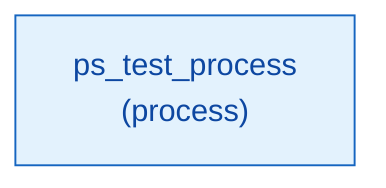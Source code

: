 %%{init: {'flowchart': {'htmlLabels': false}} }%%
graph TD
  classDef product fill:#e8f5e9,stroke:#2e7d32,color:#1b5e20,stroke-width:1px;
  classDef process fill:#e3f2fd,stroke:#1565c0,color:#0d47a1,stroke-width:1px;
  classDef unknown fill:#fff3e0,stroke:#ef6c00,color:#e65100,stroke-width:1px;
  classDef multi_producer_product fill:#ffebee,stroke:#c62828,color:#b71c1c,stroke-width:2px;
  ps_test_process["ps_test_process
(process)"]
  class ps_test_process process;